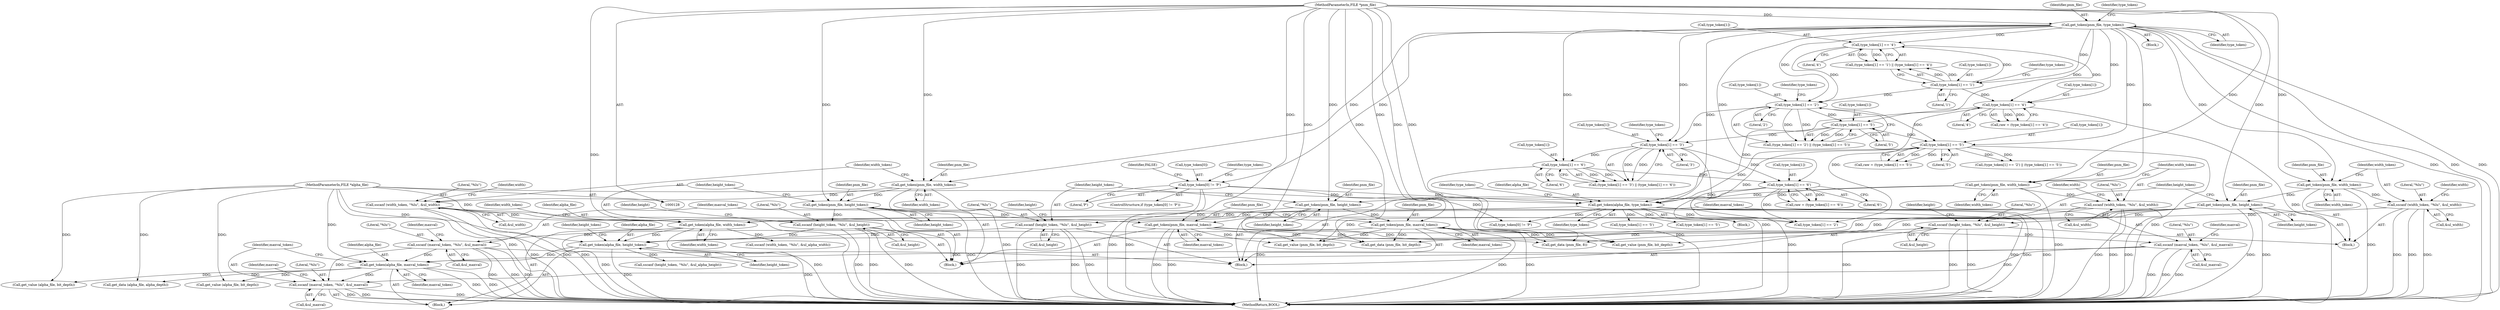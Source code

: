 digraph "0_Android_9d4853418ab2f754c2b63e091c29c5529b8b86ca_159@API" {
"1000589" [label="(Call,sscanf (maxval_token, \"%lu\", &ul_maxval))"];
"1000586" [label="(Call,get_token(alpha_file, maxval_token))"];
"1000567" [label="(Call,get_token(alpha_file, height_token))"];
"1000548" [label="(Call,get_token(alpha_file, width_token))"];
"1000515" [label="(Call,get_token(alpha_file, type_token))"];
"1000131" [label="(MethodParameterIn,FILE *alpha_file)"];
"1000258" [label="(Call,type_token[1] == '4')"];
"1000250" [label="(Call,type_token[1] == '4')"];
"1000230" [label="(Call,get_token(pnm_file, type_token))"];
"1000129" [label="(MethodParameterIn,FILE *pnm_file)"];
"1000245" [label="(Call,type_token[1] == '1')"];
"1000314" [label="(Call,type_token[1] == '5')"];
"1000306" [label="(Call,type_token[1] == '5')"];
"1000301" [label="(Call,type_token[1] == '2')"];
"1000234" [label="(Call,type_token[0] != 'P')"];
"1000412" [label="(Call,type_token[1] == '6')"];
"1000404" [label="(Call,type_token[1] == '6')"];
"1000399" [label="(Call,type_token[1] == '3')"];
"1000325" [label="(Call,sscanf (width_token, \"%lu\", &ul_width))"];
"1000322" [label="(Call,get_token(pnm_file, width_token))"];
"1000423" [label="(Call,sscanf (width_token, \"%lu\", &ul_width))"];
"1000420" [label="(Call,get_token(pnm_file, width_token))"];
"1000269" [label="(Call,sscanf (width_token, \"%lu\", &ul_width))"];
"1000266" [label="(Call,get_token(pnm_file, width_token))"];
"1000338" [label="(Call,sscanf (height_token, \"%lu\", &ul_height))"];
"1000335" [label="(Call,get_token(pnm_file, height_token))"];
"1000436" [label="(Call,sscanf (height_token, \"%lu\", &ul_height))"];
"1000433" [label="(Call,get_token(pnm_file, height_token))"];
"1000282" [label="(Call,sscanf (height_token, \"%lu\", &ul_height))"];
"1000279" [label="(Call,get_token(pnm_file, height_token))"];
"1000449" [label="(Call,sscanf (maxval_token, \"%lu\", &ul_maxval))"];
"1000446" [label="(Call,get_token(pnm_file, maxval_token))"];
"1000351" [label="(Call,sscanf (maxval_token, \"%lu\", &ul_maxval))"];
"1000348" [label="(Call,get_token(pnm_file, maxval_token))"];
"1000429" [label="(Identifier,width)"];
"1000412" [label="(Call,type_token[1] == '6')"];
"1000131" [label="(MethodParameterIn,FILE *alpha_file)"];
"1000249" [label="(Literal,'1')"];
"1000796" [label="(Call,get_data (pnm_file, bit_depth))"];
"1000437" [label="(Identifier,height_token)"];
"1000326" [label="(Identifier,width_token)"];
"1000595" [label="(Identifier,maxval)"];
"1000447" [label="(Identifier,pnm_file)"];
"1000323" [label="(Identifier,pnm_file)"];
"1000349" [label="(Identifier,pnm_file)"];
"1000311" [label="(Block,)"];
"1000413" [label="(Call,type_token[1])"];
"1000338" [label="(Call,sscanf (height_token, \"%lu\", &ul_height))"];
"1000530" [label="(Call,type_token[1] == '2')"];
"1000452" [label="(Call,&ul_maxval)"];
"1000435" [label="(Identifier,height_token)"];
"1000410" [label="(Call,raw = (type_token[1] == '6'))"];
"1000550" [label="(Identifier,width_token)"];
"1000357" [label="(Identifier,maxval)"];
"1000404" [label="(Call,type_token[1] == '6')"];
"1000247" [label="(Identifier,type_token)"];
"1000354" [label="(Call,&ul_maxval)"];
"1000590" [label="(Identifier,maxval_token)"];
"1000423" [label="(Call,sscanf (width_token, \"%lu\", &ul_width))"];
"1000442" [label="(Identifier,height)"];
"1000310" [label="(Literal,'5')"];
"1000250" [label="(Call,type_token[1] == '4')"];
"1000271" [label="(Literal,\"%lu\")"];
"1000433" [label="(Call,get_token(pnm_file, height_token))"];
"1000500" [label="(Block,)"];
"1000351" [label="(Call,sscanf (maxval_token, \"%lu\", &ul_maxval))"];
"1000336" [label="(Identifier,pnm_file)"];
"1000335" [label="(Call,get_token(pnm_file, height_token))"];
"1000588" [label="(Identifier,maxval_token)"];
"1000529" [label="(Call,(type_token[1] == '2') || (type_token[1] == '5'))"];
"1000268" [label="(Identifier,width_token)"];
"1000231" [label="(Identifier,pnm_file)"];
"1000305" [label="(Literal,'2')"];
"1000400" [label="(Call,type_token[1])"];
"1000353" [label="(Literal,\"%lu\")"];
"1000543" [label="(Call,type_token[1] == '5')"];
"1000339" [label="(Identifier,height_token)"];
"1000314" [label="(Call,type_token[1] == '5')"];
"1000548" [label="(Call,get_token(alpha_file, width_token))"];
"1000233" [label="(ControlStructure,if (type_token[0] != 'P'))"];
"1000425" [label="(Literal,\"%lu\")"];
"1000306" [label="(Call,type_token[1] == '5')"];
"1000399" [label="(Call,type_token[1] == '3')"];
"1000521" [label="(Identifier,type_token)"];
"1000328" [label="(Call,&ul_width)"];
"1000251" [label="(Call,type_token[1])"];
"1000283" [label="(Identifier,height_token)"];
"1000307" [label="(Call,type_token[1])"];
"1000448" [label="(Identifier,maxval_token)"];
"1000568" [label="(Identifier,alpha_file)"];
"1000516" [label="(Identifier,alpha_file)"];
"1000232" [label="(Identifier,type_token)"];
"1000254" [label="(Literal,'4')"];
"1000255" [label="(Block,)"];
"1000230" [label="(Call,get_token(pnm_file, type_token))"];
"1000409" [label="(Block,)"];
"1000849" [label="(Call,get_data (alpha_file, alpha_depth))"];
"1000567" [label="(Call,get_token(alpha_file, height_token))"];
"1000571" [label="(Identifier,height_token)"];
"1000348" [label="(Call,get_token(pnm_file, maxval_token))"];
"1000301" [label="(Call,type_token[1] == '2')"];
"1000262" [label="(Literal,'4')"];
"1000327" [label="(Literal,\"%lu\")"];
"1000267" [label="(Identifier,pnm_file)"];
"1000438" [label="(Literal,\"%lu\")"];
"1000252" [label="(Identifier,type_token)"];
"1000586" [label="(Call,get_token(alpha_file, maxval_token))"];
"1000236" [label="(Identifier,type_token)"];
"1000519" [label="(Call,type_token[0] != 'P')"];
"1000398" [label="(Call,(type_token[1] == '3') || (type_token[1] == '6'))"];
"1000270" [label="(Identifier,width_token)"];
"1000540" [label="(Block,)"];
"1000134" [label="(Block,)"];
"1000570" [label="(Call,sscanf (height_token, \"%lu\", &ul_alpha_height))"];
"1000535" [label="(Call,type_token[1] == '5')"];
"1000272" [label="(Call,&ul_width)"];
"1000815" [label="(Call,get_value (pnm_file, bit_depth))"];
"1000235" [label="(Call,type_token[0])"];
"1000808" [label="(Call,get_value (pnm_file, bit_depth))"];
"1000244" [label="(Call,(type_token[1] == '1') || (type_token[1] == '4'))"];
"1000238" [label="(Literal,'P')"];
"1000420" [label="(Call,get_token(pnm_file, width_token))"];
"1000589" [label="(Call,sscanf (maxval_token, \"%lu\", &ul_maxval))"];
"1000280" [label="(Identifier,pnm_file)"];
"1000549" [label="(Identifier,alpha_file)"];
"1000256" [label="(Call,raw = (type_token[1] == '4'))"];
"1000259" [label="(Call,type_token[1])"];
"1000337" [label="(Identifier,height_token)"];
"1000318" [label="(Literal,'5')"];
"1000241" [label="(Identifier,FALSE)"];
"1000279" [label="(Call,get_token(pnm_file, height_token))"];
"1000761" [label="(Call,get_data (pnm_file, 8))"];
"1000446" [label="(Call,get_token(pnm_file, maxval_token))"];
"1000282" [label="(Call,sscanf (height_token, \"%lu\", &ul_height))"];
"1000312" [label="(Call,raw = (type_token[1] == '5'))"];
"1000322" [label="(Call,get_token(pnm_file, width_token))"];
"1000234" [label="(Call,type_token[0] != 'P')"];
"1000284" [label="(Literal,\"%lu\")"];
"1000403" [label="(Literal,'3')"];
"1000408" [label="(Literal,'6')"];
"1000315" [label="(Call,type_token[1])"];
"1000325" [label="(Call,sscanf (width_token, \"%lu\", &ul_width))"];
"1000416" [label="(Literal,'6')"];
"1000300" [label="(Call,(type_token[1] == '2') || (type_token[1] == '5'))"];
"1000405" [label="(Call,type_token[1])"];
"1000426" [label="(Call,&ul_width)"];
"1000436" [label="(Call,sscanf (height_token, \"%lu\", &ul_height))"];
"1000324" [label="(Identifier,width_token)"];
"1000308" [label="(Identifier,type_token)"];
"1000451" [label="(Literal,\"%lu\")"];
"1000449" [label="(Call,sscanf (maxval_token, \"%lu\", &ul_maxval))"];
"1000269" [label="(Call,sscanf (width_token, \"%lu\", &ul_width))"];
"1000245" [label="(Call,type_token[1] == '1')"];
"1000302" [label="(Call,type_token[1])"];
"1000406" [label="(Identifier,type_token)"];
"1000450" [label="(Identifier,maxval_token)"];
"1000517" [label="(Identifier,type_token)"];
"1000281" [label="(Identifier,height_token)"];
"1000552" [label="(Identifier,width_token)"];
"1000129" [label="(MethodParameterIn,FILE *pnm_file)"];
"1001058" [label="(MethodReturn,BOOL)"];
"1000515" [label="(Call,get_token(alpha_file, type_token))"];
"1000455" [label="(Identifier,maxval)"];
"1000591" [label="(Literal,\"%lu\")"];
"1000331" [label="(Identifier,width)"];
"1000439" [label="(Call,&ul_height)"];
"1000258" [label="(Call,type_token[1] == '4')"];
"1000569" [label="(Identifier,height_token)"];
"1000421" [label="(Identifier,pnm_file)"];
"1000861" [label="(Call,get_value (alpha_file, bit_depth))"];
"1000341" [label="(Call,&ul_height)"];
"1000340" [label="(Literal,\"%lu\")"];
"1000350" [label="(Identifier,maxval_token)"];
"1000592" [label="(Call,&ul_maxval)"];
"1000266" [label="(Call,get_token(pnm_file, width_token))"];
"1000424" [label="(Identifier,width_token)"];
"1000551" [label="(Call,sscanf (width_token, \"%lu\", &ul_alpha_width))"];
"1000422" [label="(Identifier,width_token)"];
"1000352" [label="(Identifier,maxval_token)"];
"1000868" [label="(Call,get_value (alpha_file, bit_depth))"];
"1000275" [label="(Identifier,width)"];
"1000587" [label="(Identifier,alpha_file)"];
"1000434" [label="(Identifier,pnm_file)"];
"1000285" [label="(Call,&ul_height)"];
"1000344" [label="(Identifier,height)"];
"1000246" [label="(Call,type_token[1])"];
"1000288" [label="(Identifier,height)"];
"1000589" -> "1000540"  [label="AST: "];
"1000589" -> "1000592"  [label="CFG: "];
"1000590" -> "1000589"  [label="AST: "];
"1000591" -> "1000589"  [label="AST: "];
"1000592" -> "1000589"  [label="AST: "];
"1000595" -> "1000589"  [label="CFG: "];
"1000589" -> "1001058"  [label="DDG: "];
"1000589" -> "1001058"  [label="DDG: "];
"1000589" -> "1001058"  [label="DDG: "];
"1000586" -> "1000589"  [label="DDG: "];
"1000449" -> "1000589"  [label="DDG: "];
"1000351" -> "1000589"  [label="DDG: "];
"1000586" -> "1000540"  [label="AST: "];
"1000586" -> "1000588"  [label="CFG: "];
"1000587" -> "1000586"  [label="AST: "];
"1000588" -> "1000586"  [label="AST: "];
"1000590" -> "1000586"  [label="CFG: "];
"1000586" -> "1001058"  [label="DDG: "];
"1000586" -> "1001058"  [label="DDG: "];
"1000567" -> "1000586"  [label="DDG: "];
"1000131" -> "1000586"  [label="DDG: "];
"1000449" -> "1000586"  [label="DDG: "];
"1000351" -> "1000586"  [label="DDG: "];
"1000586" -> "1000849"  [label="DDG: "];
"1000586" -> "1000861"  [label="DDG: "];
"1000586" -> "1000868"  [label="DDG: "];
"1000567" -> "1000540"  [label="AST: "];
"1000567" -> "1000569"  [label="CFG: "];
"1000568" -> "1000567"  [label="AST: "];
"1000569" -> "1000567"  [label="AST: "];
"1000571" -> "1000567"  [label="CFG: "];
"1000567" -> "1001058"  [label="DDG: "];
"1000567" -> "1001058"  [label="DDG: "];
"1000548" -> "1000567"  [label="DDG: "];
"1000131" -> "1000567"  [label="DDG: "];
"1000338" -> "1000567"  [label="DDG: "];
"1000436" -> "1000567"  [label="DDG: "];
"1000282" -> "1000567"  [label="DDG: "];
"1000567" -> "1000570"  [label="DDG: "];
"1000548" -> "1000540"  [label="AST: "];
"1000548" -> "1000550"  [label="CFG: "];
"1000549" -> "1000548"  [label="AST: "];
"1000550" -> "1000548"  [label="AST: "];
"1000552" -> "1000548"  [label="CFG: "];
"1000548" -> "1001058"  [label="DDG: "];
"1000548" -> "1001058"  [label="DDG: "];
"1000515" -> "1000548"  [label="DDG: "];
"1000131" -> "1000548"  [label="DDG: "];
"1000325" -> "1000548"  [label="DDG: "];
"1000423" -> "1000548"  [label="DDG: "];
"1000269" -> "1000548"  [label="DDG: "];
"1000548" -> "1000551"  [label="DDG: "];
"1000515" -> "1000500"  [label="AST: "];
"1000515" -> "1000517"  [label="CFG: "];
"1000516" -> "1000515"  [label="AST: "];
"1000517" -> "1000515"  [label="AST: "];
"1000521" -> "1000515"  [label="CFG: "];
"1000515" -> "1001058"  [label="DDG: "];
"1000515" -> "1001058"  [label="DDG: "];
"1000515" -> "1001058"  [label="DDG: "];
"1000131" -> "1000515"  [label="DDG: "];
"1000258" -> "1000515"  [label="DDG: "];
"1000314" -> "1000515"  [label="DDG: "];
"1000234" -> "1000515"  [label="DDG: "];
"1000412" -> "1000515"  [label="DDG: "];
"1000230" -> "1000515"  [label="DDG: "];
"1000515" -> "1000519"  [label="DDG: "];
"1000515" -> "1000530"  [label="DDG: "];
"1000515" -> "1000535"  [label="DDG: "];
"1000515" -> "1000543"  [label="DDG: "];
"1000131" -> "1000128"  [label="AST: "];
"1000131" -> "1001058"  [label="DDG: "];
"1000131" -> "1000849"  [label="DDG: "];
"1000131" -> "1000861"  [label="DDG: "];
"1000131" -> "1000868"  [label="DDG: "];
"1000258" -> "1000256"  [label="AST: "];
"1000258" -> "1000262"  [label="CFG: "];
"1000259" -> "1000258"  [label="AST: "];
"1000262" -> "1000258"  [label="AST: "];
"1000256" -> "1000258"  [label="CFG: "];
"1000258" -> "1001058"  [label="DDG: "];
"1000258" -> "1000256"  [label="DDG: "];
"1000258" -> "1000256"  [label="DDG: "];
"1000250" -> "1000258"  [label="DDG: "];
"1000230" -> "1000258"  [label="DDG: "];
"1000245" -> "1000258"  [label="DDG: "];
"1000258" -> "1000530"  [label="DDG: "];
"1000250" -> "1000244"  [label="AST: "];
"1000250" -> "1000254"  [label="CFG: "];
"1000251" -> "1000250"  [label="AST: "];
"1000254" -> "1000250"  [label="AST: "];
"1000244" -> "1000250"  [label="CFG: "];
"1000250" -> "1000244"  [label="DDG: "];
"1000250" -> "1000244"  [label="DDG: "];
"1000230" -> "1000250"  [label="DDG: "];
"1000245" -> "1000250"  [label="DDG: "];
"1000250" -> "1000301"  [label="DDG: "];
"1000230" -> "1000134"  [label="AST: "];
"1000230" -> "1000232"  [label="CFG: "];
"1000231" -> "1000230"  [label="AST: "];
"1000232" -> "1000230"  [label="AST: "];
"1000236" -> "1000230"  [label="CFG: "];
"1000230" -> "1001058"  [label="DDG: "];
"1000230" -> "1001058"  [label="DDG: "];
"1000230" -> "1001058"  [label="DDG: "];
"1000129" -> "1000230"  [label="DDG: "];
"1000230" -> "1000234"  [label="DDG: "];
"1000230" -> "1000245"  [label="DDG: "];
"1000230" -> "1000266"  [label="DDG: "];
"1000230" -> "1000301"  [label="DDG: "];
"1000230" -> "1000306"  [label="DDG: "];
"1000230" -> "1000314"  [label="DDG: "];
"1000230" -> "1000322"  [label="DDG: "];
"1000230" -> "1000399"  [label="DDG: "];
"1000230" -> "1000404"  [label="DDG: "];
"1000230" -> "1000412"  [label="DDG: "];
"1000230" -> "1000420"  [label="DDG: "];
"1000129" -> "1000128"  [label="AST: "];
"1000129" -> "1001058"  [label="DDG: "];
"1000129" -> "1000266"  [label="DDG: "];
"1000129" -> "1000279"  [label="DDG: "];
"1000129" -> "1000322"  [label="DDG: "];
"1000129" -> "1000335"  [label="DDG: "];
"1000129" -> "1000348"  [label="DDG: "];
"1000129" -> "1000420"  [label="DDG: "];
"1000129" -> "1000433"  [label="DDG: "];
"1000129" -> "1000446"  [label="DDG: "];
"1000129" -> "1000761"  [label="DDG: "];
"1000129" -> "1000796"  [label="DDG: "];
"1000129" -> "1000808"  [label="DDG: "];
"1000129" -> "1000815"  [label="DDG: "];
"1000245" -> "1000244"  [label="AST: "];
"1000245" -> "1000249"  [label="CFG: "];
"1000246" -> "1000245"  [label="AST: "];
"1000249" -> "1000245"  [label="AST: "];
"1000252" -> "1000245"  [label="CFG: "];
"1000244" -> "1000245"  [label="CFG: "];
"1000245" -> "1000244"  [label="DDG: "];
"1000245" -> "1000244"  [label="DDG: "];
"1000245" -> "1000301"  [label="DDG: "];
"1000314" -> "1000312"  [label="AST: "];
"1000314" -> "1000318"  [label="CFG: "];
"1000315" -> "1000314"  [label="AST: "];
"1000318" -> "1000314"  [label="AST: "];
"1000312" -> "1000314"  [label="CFG: "];
"1000314" -> "1001058"  [label="DDG: "];
"1000314" -> "1000312"  [label="DDG: "];
"1000314" -> "1000312"  [label="DDG: "];
"1000306" -> "1000314"  [label="DDG: "];
"1000301" -> "1000314"  [label="DDG: "];
"1000314" -> "1000530"  [label="DDG: "];
"1000314" -> "1000529"  [label="DDG: "];
"1000314" -> "1000529"  [label="DDG: "];
"1000306" -> "1000300"  [label="AST: "];
"1000306" -> "1000310"  [label="CFG: "];
"1000307" -> "1000306"  [label="AST: "];
"1000310" -> "1000306"  [label="AST: "];
"1000300" -> "1000306"  [label="CFG: "];
"1000306" -> "1000300"  [label="DDG: "];
"1000306" -> "1000300"  [label="DDG: "];
"1000301" -> "1000306"  [label="DDG: "];
"1000306" -> "1000399"  [label="DDG: "];
"1000301" -> "1000300"  [label="AST: "];
"1000301" -> "1000305"  [label="CFG: "];
"1000302" -> "1000301"  [label="AST: "];
"1000305" -> "1000301"  [label="AST: "];
"1000308" -> "1000301"  [label="CFG: "];
"1000300" -> "1000301"  [label="CFG: "];
"1000301" -> "1000300"  [label="DDG: "];
"1000301" -> "1000300"  [label="DDG: "];
"1000301" -> "1000399"  [label="DDG: "];
"1000234" -> "1000233"  [label="AST: "];
"1000234" -> "1000238"  [label="CFG: "];
"1000235" -> "1000234"  [label="AST: "];
"1000238" -> "1000234"  [label="AST: "];
"1000241" -> "1000234"  [label="CFG: "];
"1000247" -> "1000234"  [label="CFG: "];
"1000234" -> "1001058"  [label="DDG: "];
"1000234" -> "1001058"  [label="DDG: "];
"1000234" -> "1000519"  [label="DDG: "];
"1000412" -> "1000410"  [label="AST: "];
"1000412" -> "1000416"  [label="CFG: "];
"1000413" -> "1000412"  [label="AST: "];
"1000416" -> "1000412"  [label="AST: "];
"1000410" -> "1000412"  [label="CFG: "];
"1000412" -> "1001058"  [label="DDG: "];
"1000412" -> "1000410"  [label="DDG: "];
"1000412" -> "1000410"  [label="DDG: "];
"1000404" -> "1000412"  [label="DDG: "];
"1000399" -> "1000412"  [label="DDG: "];
"1000412" -> "1000530"  [label="DDG: "];
"1000404" -> "1000398"  [label="AST: "];
"1000404" -> "1000408"  [label="CFG: "];
"1000405" -> "1000404"  [label="AST: "];
"1000408" -> "1000404"  [label="AST: "];
"1000398" -> "1000404"  [label="CFG: "];
"1000404" -> "1001058"  [label="DDG: "];
"1000404" -> "1000398"  [label="DDG: "];
"1000404" -> "1000398"  [label="DDG: "];
"1000399" -> "1000404"  [label="DDG: "];
"1000399" -> "1000398"  [label="AST: "];
"1000399" -> "1000403"  [label="CFG: "];
"1000400" -> "1000399"  [label="AST: "];
"1000403" -> "1000399"  [label="AST: "];
"1000406" -> "1000399"  [label="CFG: "];
"1000398" -> "1000399"  [label="CFG: "];
"1000399" -> "1001058"  [label="DDG: "];
"1000399" -> "1000398"  [label="DDG: "];
"1000399" -> "1000398"  [label="DDG: "];
"1000325" -> "1000311"  [label="AST: "];
"1000325" -> "1000328"  [label="CFG: "];
"1000326" -> "1000325"  [label="AST: "];
"1000327" -> "1000325"  [label="AST: "];
"1000328" -> "1000325"  [label="AST: "];
"1000331" -> "1000325"  [label="CFG: "];
"1000325" -> "1001058"  [label="DDG: "];
"1000325" -> "1001058"  [label="DDG: "];
"1000325" -> "1001058"  [label="DDG: "];
"1000322" -> "1000325"  [label="DDG: "];
"1000322" -> "1000311"  [label="AST: "];
"1000322" -> "1000324"  [label="CFG: "];
"1000323" -> "1000322"  [label="AST: "];
"1000324" -> "1000322"  [label="AST: "];
"1000326" -> "1000322"  [label="CFG: "];
"1000322" -> "1001058"  [label="DDG: "];
"1000322" -> "1000335"  [label="DDG: "];
"1000423" -> "1000409"  [label="AST: "];
"1000423" -> "1000426"  [label="CFG: "];
"1000424" -> "1000423"  [label="AST: "];
"1000425" -> "1000423"  [label="AST: "];
"1000426" -> "1000423"  [label="AST: "];
"1000429" -> "1000423"  [label="CFG: "];
"1000423" -> "1001058"  [label="DDG: "];
"1000423" -> "1001058"  [label="DDG: "];
"1000423" -> "1001058"  [label="DDG: "];
"1000420" -> "1000423"  [label="DDG: "];
"1000420" -> "1000409"  [label="AST: "];
"1000420" -> "1000422"  [label="CFG: "];
"1000421" -> "1000420"  [label="AST: "];
"1000422" -> "1000420"  [label="AST: "];
"1000424" -> "1000420"  [label="CFG: "];
"1000420" -> "1001058"  [label="DDG: "];
"1000420" -> "1000433"  [label="DDG: "];
"1000269" -> "1000255"  [label="AST: "];
"1000269" -> "1000272"  [label="CFG: "];
"1000270" -> "1000269"  [label="AST: "];
"1000271" -> "1000269"  [label="AST: "];
"1000272" -> "1000269"  [label="AST: "];
"1000275" -> "1000269"  [label="CFG: "];
"1000269" -> "1001058"  [label="DDG: "];
"1000269" -> "1001058"  [label="DDG: "];
"1000269" -> "1001058"  [label="DDG: "];
"1000266" -> "1000269"  [label="DDG: "];
"1000266" -> "1000255"  [label="AST: "];
"1000266" -> "1000268"  [label="CFG: "];
"1000267" -> "1000266"  [label="AST: "];
"1000268" -> "1000266"  [label="AST: "];
"1000270" -> "1000266"  [label="CFG: "];
"1000266" -> "1001058"  [label="DDG: "];
"1000266" -> "1000279"  [label="DDG: "];
"1000338" -> "1000311"  [label="AST: "];
"1000338" -> "1000341"  [label="CFG: "];
"1000339" -> "1000338"  [label="AST: "];
"1000340" -> "1000338"  [label="AST: "];
"1000341" -> "1000338"  [label="AST: "];
"1000344" -> "1000338"  [label="CFG: "];
"1000338" -> "1001058"  [label="DDG: "];
"1000338" -> "1001058"  [label="DDG: "];
"1000338" -> "1001058"  [label="DDG: "];
"1000335" -> "1000338"  [label="DDG: "];
"1000335" -> "1000311"  [label="AST: "];
"1000335" -> "1000337"  [label="CFG: "];
"1000336" -> "1000335"  [label="AST: "];
"1000337" -> "1000335"  [label="AST: "];
"1000339" -> "1000335"  [label="CFG: "];
"1000335" -> "1001058"  [label="DDG: "];
"1000335" -> "1000348"  [label="DDG: "];
"1000436" -> "1000409"  [label="AST: "];
"1000436" -> "1000439"  [label="CFG: "];
"1000437" -> "1000436"  [label="AST: "];
"1000438" -> "1000436"  [label="AST: "];
"1000439" -> "1000436"  [label="AST: "];
"1000442" -> "1000436"  [label="CFG: "];
"1000436" -> "1001058"  [label="DDG: "];
"1000436" -> "1001058"  [label="DDG: "];
"1000436" -> "1001058"  [label="DDG: "];
"1000433" -> "1000436"  [label="DDG: "];
"1000433" -> "1000409"  [label="AST: "];
"1000433" -> "1000435"  [label="CFG: "];
"1000434" -> "1000433"  [label="AST: "];
"1000435" -> "1000433"  [label="AST: "];
"1000437" -> "1000433"  [label="CFG: "];
"1000433" -> "1001058"  [label="DDG: "];
"1000433" -> "1000446"  [label="DDG: "];
"1000282" -> "1000255"  [label="AST: "];
"1000282" -> "1000285"  [label="CFG: "];
"1000283" -> "1000282"  [label="AST: "];
"1000284" -> "1000282"  [label="AST: "];
"1000285" -> "1000282"  [label="AST: "];
"1000288" -> "1000282"  [label="CFG: "];
"1000282" -> "1001058"  [label="DDG: "];
"1000282" -> "1001058"  [label="DDG: "];
"1000282" -> "1001058"  [label="DDG: "];
"1000279" -> "1000282"  [label="DDG: "];
"1000279" -> "1000255"  [label="AST: "];
"1000279" -> "1000281"  [label="CFG: "];
"1000280" -> "1000279"  [label="AST: "];
"1000281" -> "1000279"  [label="AST: "];
"1000283" -> "1000279"  [label="CFG: "];
"1000279" -> "1001058"  [label="DDG: "];
"1000279" -> "1001058"  [label="DDG: "];
"1000279" -> "1000761"  [label="DDG: "];
"1000279" -> "1000796"  [label="DDG: "];
"1000279" -> "1000808"  [label="DDG: "];
"1000279" -> "1000815"  [label="DDG: "];
"1000449" -> "1000409"  [label="AST: "];
"1000449" -> "1000452"  [label="CFG: "];
"1000450" -> "1000449"  [label="AST: "];
"1000451" -> "1000449"  [label="AST: "];
"1000452" -> "1000449"  [label="AST: "];
"1000455" -> "1000449"  [label="CFG: "];
"1000449" -> "1001058"  [label="DDG: "];
"1000449" -> "1001058"  [label="DDG: "];
"1000449" -> "1001058"  [label="DDG: "];
"1000446" -> "1000449"  [label="DDG: "];
"1000446" -> "1000409"  [label="AST: "];
"1000446" -> "1000448"  [label="CFG: "];
"1000447" -> "1000446"  [label="AST: "];
"1000448" -> "1000446"  [label="AST: "];
"1000450" -> "1000446"  [label="CFG: "];
"1000446" -> "1001058"  [label="DDG: "];
"1000446" -> "1001058"  [label="DDG: "];
"1000446" -> "1000761"  [label="DDG: "];
"1000446" -> "1000796"  [label="DDG: "];
"1000446" -> "1000808"  [label="DDG: "];
"1000446" -> "1000815"  [label="DDG: "];
"1000351" -> "1000311"  [label="AST: "];
"1000351" -> "1000354"  [label="CFG: "];
"1000352" -> "1000351"  [label="AST: "];
"1000353" -> "1000351"  [label="AST: "];
"1000354" -> "1000351"  [label="AST: "];
"1000357" -> "1000351"  [label="CFG: "];
"1000351" -> "1001058"  [label="DDG: "];
"1000351" -> "1001058"  [label="DDG: "];
"1000351" -> "1001058"  [label="DDG: "];
"1000348" -> "1000351"  [label="DDG: "];
"1000348" -> "1000311"  [label="AST: "];
"1000348" -> "1000350"  [label="CFG: "];
"1000349" -> "1000348"  [label="AST: "];
"1000350" -> "1000348"  [label="AST: "];
"1000352" -> "1000348"  [label="CFG: "];
"1000348" -> "1001058"  [label="DDG: "];
"1000348" -> "1001058"  [label="DDG: "];
"1000348" -> "1000761"  [label="DDG: "];
"1000348" -> "1000796"  [label="DDG: "];
"1000348" -> "1000808"  [label="DDG: "];
"1000348" -> "1000815"  [label="DDG: "];
}
